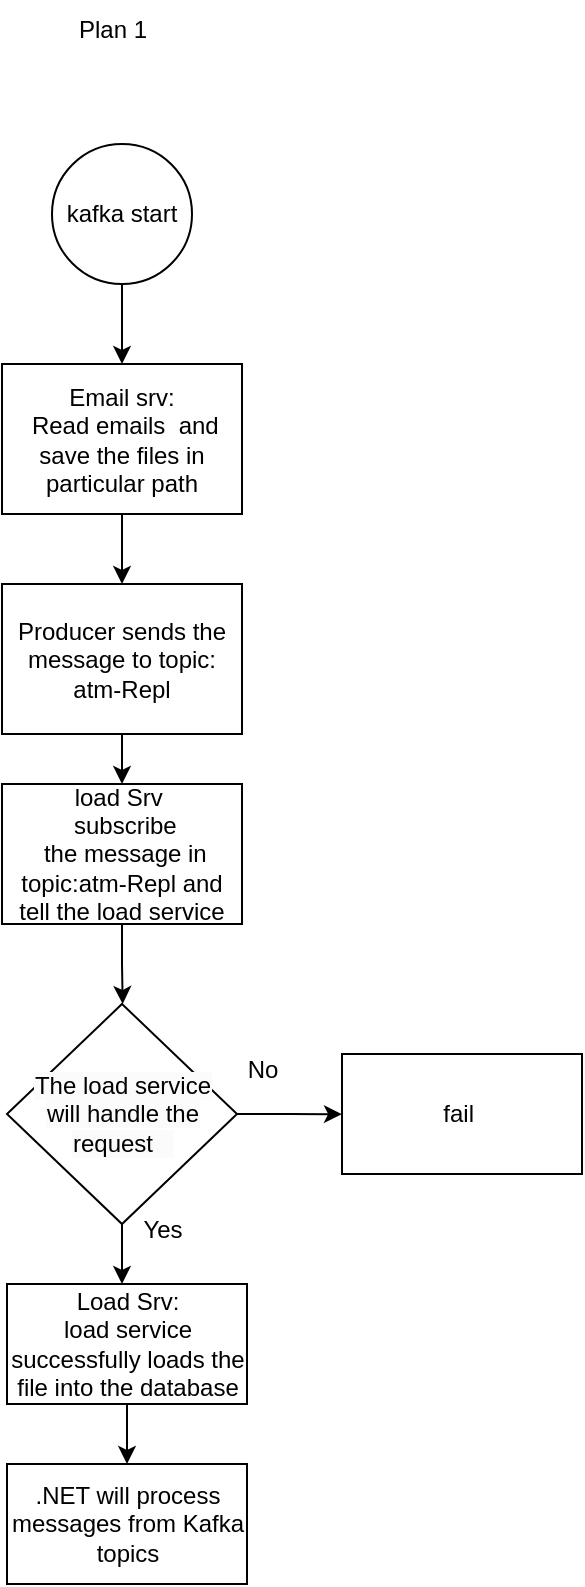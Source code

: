 <mxfile version="21.6.6" type="device">
  <diagram name="Page-1" id="Q4Ti1JabVtqRE08LjOuz">
    <mxGraphModel dx="1120" dy="438" grid="1" gridSize="10" guides="1" tooltips="1" connect="1" arrows="1" fold="1" page="1" pageScale="1" pageWidth="850" pageHeight="1100" math="0" shadow="0">
      <root>
        <mxCell id="0" />
        <mxCell id="1" parent="0" />
        <mxCell id="JT6IwjtypPP88ecZ5C6z-23" style="edgeStyle=orthogonalEdgeStyle;rounded=0;orthogonalLoop=1;jettySize=auto;html=1;entryX=0.5;entryY=0;entryDx=0;entryDy=0;" parent="1" source="JT6IwjtypPP88ecZ5C6z-1" target="JT6IwjtypPP88ecZ5C6z-2" edge="1">
          <mxGeometry relative="1" as="geometry" />
        </mxCell>
        <mxCell id="JT6IwjtypPP88ecZ5C6z-1" value="kafka start" style="ellipse;whiteSpace=wrap;html=1;aspect=fixed;" parent="1" vertex="1">
          <mxGeometry x="395" y="90" width="70" height="70" as="geometry" />
        </mxCell>
        <mxCell id="JT6IwjtypPP88ecZ5C6z-24" style="edgeStyle=orthogonalEdgeStyle;rounded=0;orthogonalLoop=1;jettySize=auto;html=1;exitX=0.5;exitY=1;exitDx=0;exitDy=0;entryX=0.5;entryY=0;entryDx=0;entryDy=0;" parent="1" source="JT6IwjtypPP88ecZ5C6z-2" target="JT6IwjtypPP88ecZ5C6z-3" edge="1">
          <mxGeometry relative="1" as="geometry" />
        </mxCell>
        <mxCell id="JT6IwjtypPP88ecZ5C6z-2" value="Email srv:&lt;br&gt;&amp;nbsp;Read emails&amp;nbsp; and save the files in particular path" style="rounded=0;whiteSpace=wrap;html=1;" parent="1" vertex="1">
          <mxGeometry x="370" y="200" width="120" height="75" as="geometry" />
        </mxCell>
        <mxCell id="JT6IwjtypPP88ecZ5C6z-25" style="edgeStyle=orthogonalEdgeStyle;rounded=0;orthogonalLoop=1;jettySize=auto;html=1;exitX=0.5;exitY=1;exitDx=0;exitDy=0;entryX=0.5;entryY=0;entryDx=0;entryDy=0;" parent="1" source="JT6IwjtypPP88ecZ5C6z-3" target="JT6IwjtypPP88ecZ5C6z-10" edge="1">
          <mxGeometry relative="1" as="geometry" />
        </mxCell>
        <mxCell id="JT6IwjtypPP88ecZ5C6z-3" value="Producer sends the message to topic:&lt;br&gt;atm-Repl" style="rounded=0;whiteSpace=wrap;html=1;" parent="1" vertex="1">
          <mxGeometry x="370" y="310" width="120" height="75" as="geometry" />
        </mxCell>
        <mxCell id="JT6IwjtypPP88ecZ5C6z-8" value="fail&amp;nbsp;" style="rounded=0;whiteSpace=wrap;html=1;" parent="1" vertex="1">
          <mxGeometry x="540" y="545" width="120" height="60" as="geometry" />
        </mxCell>
        <mxCell id="JT6IwjtypPP88ecZ5C6z-26" style="edgeStyle=orthogonalEdgeStyle;rounded=0;orthogonalLoop=1;jettySize=auto;html=1;exitX=0.5;exitY=1;exitDx=0;exitDy=0;" parent="1" source="JT6IwjtypPP88ecZ5C6z-10" edge="1">
          <mxGeometry relative="1" as="geometry">
            <mxPoint x="430.348" y="520" as="targetPoint" />
          </mxGeometry>
        </mxCell>
        <mxCell id="JT6IwjtypPP88ecZ5C6z-10" value="load Srv&amp;nbsp;&lt;br style=&quot;border-color: var(--border-color);&quot;&gt;&amp;nbsp;subscribe&lt;br style=&quot;border-color: var(--border-color);&quot;&gt;&amp;nbsp;the message in topic:atm-Repl and tell the load service" style="rounded=0;whiteSpace=wrap;html=1;" parent="1" vertex="1">
          <mxGeometry x="370" y="410" width="120" height="70" as="geometry" />
        </mxCell>
        <mxCell id="JT6IwjtypPP88ecZ5C6z-27" style="edgeStyle=orthogonalEdgeStyle;rounded=0;orthogonalLoop=1;jettySize=auto;html=1;exitX=1;exitY=0.5;exitDx=0;exitDy=0;" parent="1" source="JT6IwjtypPP88ecZ5C6z-11" edge="1">
          <mxGeometry relative="1" as="geometry">
            <mxPoint x="540" y="575.087" as="targetPoint" />
          </mxGeometry>
        </mxCell>
        <mxCell id="JT6IwjtypPP88ecZ5C6z-28" style="edgeStyle=orthogonalEdgeStyle;rounded=0;orthogonalLoop=1;jettySize=auto;html=1;" parent="1" source="JT6IwjtypPP88ecZ5C6z-11" edge="1">
          <mxGeometry relative="1" as="geometry">
            <mxPoint x="430" y="660" as="targetPoint" />
          </mxGeometry>
        </mxCell>
        <mxCell id="JT6IwjtypPP88ecZ5C6z-11" value="&lt;br&gt;&lt;span style=&quot;color: rgb(0, 0, 0); font-family: Helvetica; font-size: 12px; font-style: normal; font-variant-ligatures: normal; font-variant-caps: normal; font-weight: 400; letter-spacing: normal; orphans: 2; text-align: center; text-indent: 0px; text-transform: none; widows: 2; word-spacing: 0px; -webkit-text-stroke-width: 0px; background-color: rgb(251, 251, 251); text-decoration-thickness: initial; text-decoration-style: initial; text-decoration-color: initial; float: none; display: inline !important;&quot;&gt;The load service &lt;br&gt;will handle the request&amp;nbsp; &amp;nbsp;&lt;br&gt;&lt;br&gt;&lt;/span&gt;" style="rhombus;whiteSpace=wrap;html=1;" parent="1" vertex="1">
          <mxGeometry x="372.5" y="520" width="115" height="110" as="geometry" />
        </mxCell>
        <mxCell id="JT6IwjtypPP88ecZ5C6z-30" style="edgeStyle=orthogonalEdgeStyle;rounded=0;orthogonalLoop=1;jettySize=auto;html=1;exitX=0.5;exitY=1;exitDx=0;exitDy=0;entryX=0.5;entryY=0;entryDx=0;entryDy=0;" parent="1" source="JT6IwjtypPP88ecZ5C6z-16" target="JT6IwjtypPP88ecZ5C6z-22" edge="1">
          <mxGeometry relative="1" as="geometry" />
        </mxCell>
        <mxCell id="JT6IwjtypPP88ecZ5C6z-16" value="Load Srv:&lt;br&gt;load service successfully loads the file into the database" style="whiteSpace=wrap;html=1;" parent="1" vertex="1">
          <mxGeometry x="372.5" y="660" width="120" height="60" as="geometry" />
        </mxCell>
        <mxCell id="JT6IwjtypPP88ecZ5C6z-18" value="Plan 1" style="text;html=1;align=center;verticalAlign=middle;resizable=0;points=[];autosize=1;strokeColor=none;fillColor=none;" parent="1" vertex="1">
          <mxGeometry x="395" y="18" width="60" height="30" as="geometry" />
        </mxCell>
        <mxCell id="JT6IwjtypPP88ecZ5C6z-22" value=".NET will process messages from Kafka topics" style="whiteSpace=wrap;html=1;" parent="1" vertex="1">
          <mxGeometry x="372.5" y="750" width="120" height="60" as="geometry" />
        </mxCell>
        <mxCell id="JT6IwjtypPP88ecZ5C6z-31" value="Yes" style="text;html=1;align=center;verticalAlign=middle;resizable=0;points=[];autosize=1;strokeColor=none;fillColor=none;" parent="1" vertex="1">
          <mxGeometry x="430" y="618" width="40" height="30" as="geometry" />
        </mxCell>
        <mxCell id="JT6IwjtypPP88ecZ5C6z-32" value="No" style="text;html=1;align=center;verticalAlign=middle;resizable=0;points=[];autosize=1;strokeColor=none;fillColor=none;" parent="1" vertex="1">
          <mxGeometry x="480" y="538" width="40" height="30" as="geometry" />
        </mxCell>
      </root>
    </mxGraphModel>
  </diagram>
</mxfile>
